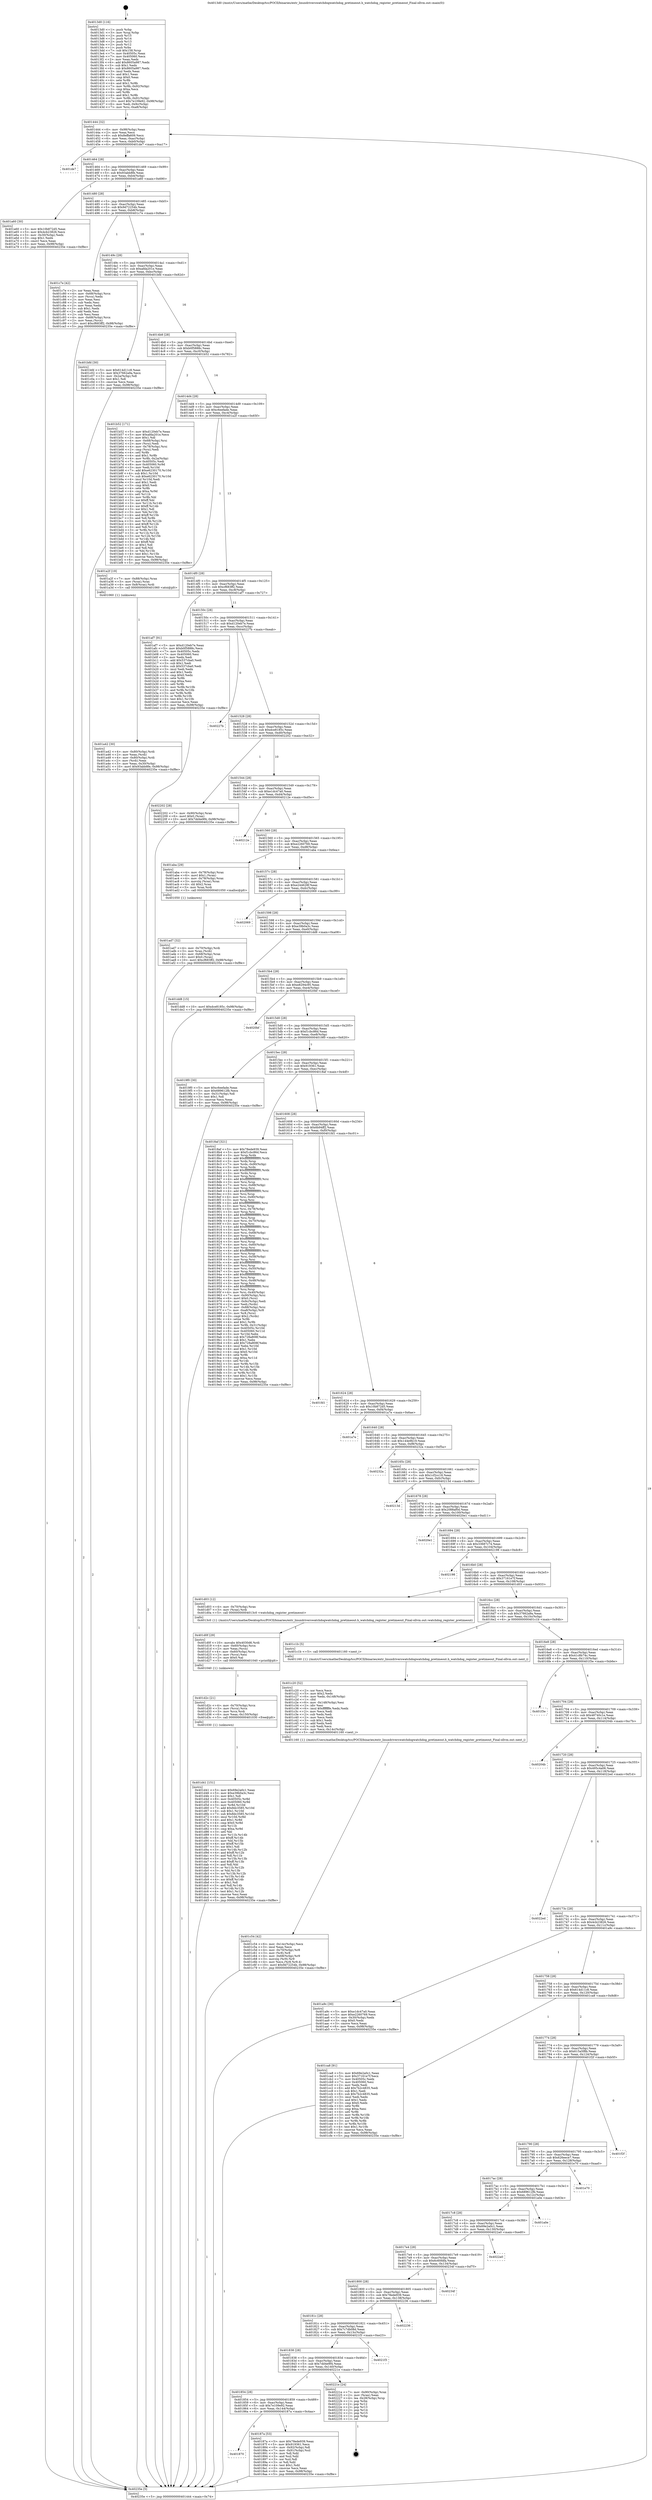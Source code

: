 digraph "0x4013d0" {
  label = "0x4013d0 (/mnt/c/Users/mathe/Desktop/tcc/POCII/binaries/extr_linuxdriverswatchdogwatchdog_pretimeout.h_watchdog_register_pretimeout_Final-ollvm.out::main(0))"
  labelloc = "t"
  node[shape=record]

  Entry [label="",width=0.3,height=0.3,shape=circle,fillcolor=black,style=filled]
  "0x401444" [label="{
     0x401444 [32]\l
     | [instrs]\l
     &nbsp;&nbsp;0x401444 \<+6\>: mov -0x98(%rbp),%eax\l
     &nbsp;&nbsp;0x40144a \<+2\>: mov %eax,%ecx\l
     &nbsp;&nbsp;0x40144c \<+6\>: sub $0x8effa609,%ecx\l
     &nbsp;&nbsp;0x401452 \<+6\>: mov %eax,-0xac(%rbp)\l
     &nbsp;&nbsp;0x401458 \<+6\>: mov %ecx,-0xb0(%rbp)\l
     &nbsp;&nbsp;0x40145e \<+6\>: je 0000000000401de7 \<main+0xa17\>\l
  }"]
  "0x401de7" [label="{
     0x401de7\l
  }", style=dashed]
  "0x401464" [label="{
     0x401464 [28]\l
     | [instrs]\l
     &nbsp;&nbsp;0x401464 \<+5\>: jmp 0000000000401469 \<main+0x99\>\l
     &nbsp;&nbsp;0x401469 \<+6\>: mov -0xac(%rbp),%eax\l
     &nbsp;&nbsp;0x40146f \<+5\>: sub $0x93abb8fe,%eax\l
     &nbsp;&nbsp;0x401474 \<+6\>: mov %eax,-0xb4(%rbp)\l
     &nbsp;&nbsp;0x40147a \<+6\>: je 0000000000401a60 \<main+0x690\>\l
  }"]
  Exit [label="",width=0.3,height=0.3,shape=circle,fillcolor=black,style=filled,peripheries=2]
  "0x401a60" [label="{
     0x401a60 [30]\l
     | [instrs]\l
     &nbsp;&nbsp;0x401a60 \<+5\>: mov $0x10b872d5,%eax\l
     &nbsp;&nbsp;0x401a65 \<+5\>: mov $0x4cb23826,%ecx\l
     &nbsp;&nbsp;0x401a6a \<+3\>: mov -0x30(%rbp),%edx\l
     &nbsp;&nbsp;0x401a6d \<+3\>: cmp $0x1,%edx\l
     &nbsp;&nbsp;0x401a70 \<+3\>: cmovl %ecx,%eax\l
     &nbsp;&nbsp;0x401a73 \<+6\>: mov %eax,-0x98(%rbp)\l
     &nbsp;&nbsp;0x401a79 \<+5\>: jmp 000000000040235e \<main+0xf8e\>\l
  }"]
  "0x401480" [label="{
     0x401480 [28]\l
     | [instrs]\l
     &nbsp;&nbsp;0x401480 \<+5\>: jmp 0000000000401485 \<main+0xb5\>\l
     &nbsp;&nbsp;0x401485 \<+6\>: mov -0xac(%rbp),%eax\l
     &nbsp;&nbsp;0x40148b \<+5\>: sub $0x9d72254b,%eax\l
     &nbsp;&nbsp;0x401490 \<+6\>: mov %eax,-0xb8(%rbp)\l
     &nbsp;&nbsp;0x401496 \<+6\>: je 0000000000401c7e \<main+0x8ae\>\l
  }"]
  "0x401d41" [label="{
     0x401d41 [151]\l
     | [instrs]\l
     &nbsp;&nbsp;0x401d41 \<+5\>: mov $0x69e2a0c1,%eax\l
     &nbsp;&nbsp;0x401d46 \<+5\>: mov $0xe39b0a3c,%esi\l
     &nbsp;&nbsp;0x401d4b \<+2\>: mov $0x1,%dl\l
     &nbsp;&nbsp;0x401d4d \<+8\>: mov 0x40505c,%r8d\l
     &nbsp;&nbsp;0x401d55 \<+8\>: mov 0x405060,%r9d\l
     &nbsp;&nbsp;0x401d5d \<+3\>: mov %r8d,%r10d\l
     &nbsp;&nbsp;0x401d60 \<+7\>: add $0x8dc3585,%r10d\l
     &nbsp;&nbsp;0x401d67 \<+4\>: sub $0x1,%r10d\l
     &nbsp;&nbsp;0x401d6b \<+7\>: sub $0x8dc3585,%r10d\l
     &nbsp;&nbsp;0x401d72 \<+4\>: imul %r10d,%r8d\l
     &nbsp;&nbsp;0x401d76 \<+4\>: and $0x1,%r8d\l
     &nbsp;&nbsp;0x401d7a \<+4\>: cmp $0x0,%r8d\l
     &nbsp;&nbsp;0x401d7e \<+4\>: sete %r11b\l
     &nbsp;&nbsp;0x401d82 \<+4\>: cmp $0xa,%r9d\l
     &nbsp;&nbsp;0x401d86 \<+3\>: setl %bl\l
     &nbsp;&nbsp;0x401d89 \<+3\>: mov %r11b,%r14b\l
     &nbsp;&nbsp;0x401d8c \<+4\>: xor $0xff,%r14b\l
     &nbsp;&nbsp;0x401d90 \<+3\>: mov %bl,%r15b\l
     &nbsp;&nbsp;0x401d93 \<+4\>: xor $0xff,%r15b\l
     &nbsp;&nbsp;0x401d97 \<+3\>: xor $0x1,%dl\l
     &nbsp;&nbsp;0x401d9a \<+3\>: mov %r14b,%r12b\l
     &nbsp;&nbsp;0x401d9d \<+4\>: and $0xff,%r12b\l
     &nbsp;&nbsp;0x401da1 \<+3\>: and %dl,%r11b\l
     &nbsp;&nbsp;0x401da4 \<+3\>: mov %r15b,%r13b\l
     &nbsp;&nbsp;0x401da7 \<+4\>: and $0xff,%r13b\l
     &nbsp;&nbsp;0x401dab \<+2\>: and %dl,%bl\l
     &nbsp;&nbsp;0x401dad \<+3\>: or %r11b,%r12b\l
     &nbsp;&nbsp;0x401db0 \<+3\>: or %bl,%r13b\l
     &nbsp;&nbsp;0x401db3 \<+3\>: xor %r13b,%r12b\l
     &nbsp;&nbsp;0x401db6 \<+3\>: or %r15b,%r14b\l
     &nbsp;&nbsp;0x401db9 \<+4\>: xor $0xff,%r14b\l
     &nbsp;&nbsp;0x401dbd \<+3\>: or $0x1,%dl\l
     &nbsp;&nbsp;0x401dc0 \<+3\>: and %dl,%r14b\l
     &nbsp;&nbsp;0x401dc3 \<+3\>: or %r14b,%r12b\l
     &nbsp;&nbsp;0x401dc6 \<+4\>: test $0x1,%r12b\l
     &nbsp;&nbsp;0x401dca \<+3\>: cmovne %esi,%eax\l
     &nbsp;&nbsp;0x401dcd \<+6\>: mov %eax,-0x98(%rbp)\l
     &nbsp;&nbsp;0x401dd3 \<+5\>: jmp 000000000040235e \<main+0xf8e\>\l
  }"]
  "0x401c7e" [label="{
     0x401c7e [42]\l
     | [instrs]\l
     &nbsp;&nbsp;0x401c7e \<+2\>: xor %eax,%eax\l
     &nbsp;&nbsp;0x401c80 \<+4\>: mov -0x68(%rbp),%rcx\l
     &nbsp;&nbsp;0x401c84 \<+2\>: mov (%rcx),%edx\l
     &nbsp;&nbsp;0x401c86 \<+2\>: mov %eax,%esi\l
     &nbsp;&nbsp;0x401c88 \<+2\>: sub %edx,%esi\l
     &nbsp;&nbsp;0x401c8a \<+2\>: mov %eax,%edx\l
     &nbsp;&nbsp;0x401c8c \<+3\>: sub $0x1,%edx\l
     &nbsp;&nbsp;0x401c8f \<+2\>: add %edx,%esi\l
     &nbsp;&nbsp;0x401c91 \<+2\>: sub %esi,%eax\l
     &nbsp;&nbsp;0x401c93 \<+4\>: mov -0x68(%rbp),%rcx\l
     &nbsp;&nbsp;0x401c97 \<+2\>: mov %eax,(%rcx)\l
     &nbsp;&nbsp;0x401c99 \<+10\>: movl $0xcf683ff2,-0x98(%rbp)\l
     &nbsp;&nbsp;0x401ca3 \<+5\>: jmp 000000000040235e \<main+0xf8e\>\l
  }"]
  "0x40149c" [label="{
     0x40149c [28]\l
     | [instrs]\l
     &nbsp;&nbsp;0x40149c \<+5\>: jmp 00000000004014a1 \<main+0xd1\>\l
     &nbsp;&nbsp;0x4014a1 \<+6\>: mov -0xac(%rbp),%eax\l
     &nbsp;&nbsp;0x4014a7 \<+5\>: sub $0xafda201e,%eax\l
     &nbsp;&nbsp;0x4014ac \<+6\>: mov %eax,-0xbc(%rbp)\l
     &nbsp;&nbsp;0x4014b2 \<+6\>: je 0000000000401bfd \<main+0x82d\>\l
  }"]
  "0x401d2c" [label="{
     0x401d2c [21]\l
     | [instrs]\l
     &nbsp;&nbsp;0x401d2c \<+4\>: mov -0x70(%rbp),%rcx\l
     &nbsp;&nbsp;0x401d30 \<+3\>: mov (%rcx),%rcx\l
     &nbsp;&nbsp;0x401d33 \<+3\>: mov %rcx,%rdi\l
     &nbsp;&nbsp;0x401d36 \<+6\>: mov %eax,-0x150(%rbp)\l
     &nbsp;&nbsp;0x401d3c \<+5\>: call 0000000000401030 \<free@plt\>\l
     | [calls]\l
     &nbsp;&nbsp;0x401030 \{1\} (unknown)\l
  }"]
  "0x401bfd" [label="{
     0x401bfd [30]\l
     | [instrs]\l
     &nbsp;&nbsp;0x401bfd \<+5\>: mov $0x614d11c8,%eax\l
     &nbsp;&nbsp;0x401c02 \<+5\>: mov $0x37662a9a,%ecx\l
     &nbsp;&nbsp;0x401c07 \<+3\>: mov -0x2a(%rbp),%dl\l
     &nbsp;&nbsp;0x401c0a \<+3\>: test $0x1,%dl\l
     &nbsp;&nbsp;0x401c0d \<+3\>: cmovne %ecx,%eax\l
     &nbsp;&nbsp;0x401c10 \<+6\>: mov %eax,-0x98(%rbp)\l
     &nbsp;&nbsp;0x401c16 \<+5\>: jmp 000000000040235e \<main+0xf8e\>\l
  }"]
  "0x4014b8" [label="{
     0x4014b8 [28]\l
     | [instrs]\l
     &nbsp;&nbsp;0x4014b8 \<+5\>: jmp 00000000004014bd \<main+0xed\>\l
     &nbsp;&nbsp;0x4014bd \<+6\>: mov -0xac(%rbp),%eax\l
     &nbsp;&nbsp;0x4014c3 \<+5\>: sub $0xb0f5888c,%eax\l
     &nbsp;&nbsp;0x4014c8 \<+6\>: mov %eax,-0xc0(%rbp)\l
     &nbsp;&nbsp;0x4014ce \<+6\>: je 0000000000401b52 \<main+0x782\>\l
  }"]
  "0x401d0f" [label="{
     0x401d0f [29]\l
     | [instrs]\l
     &nbsp;&nbsp;0x401d0f \<+10\>: movabs $0x4030d6,%rdi\l
     &nbsp;&nbsp;0x401d19 \<+4\>: mov -0x60(%rbp),%rcx\l
     &nbsp;&nbsp;0x401d1d \<+2\>: mov %eax,(%rcx)\l
     &nbsp;&nbsp;0x401d1f \<+4\>: mov -0x60(%rbp),%rcx\l
     &nbsp;&nbsp;0x401d23 \<+2\>: mov (%rcx),%esi\l
     &nbsp;&nbsp;0x401d25 \<+2\>: mov $0x0,%al\l
     &nbsp;&nbsp;0x401d27 \<+5\>: call 0000000000401040 \<printf@plt\>\l
     | [calls]\l
     &nbsp;&nbsp;0x401040 \{1\} (unknown)\l
  }"]
  "0x401b52" [label="{
     0x401b52 [171]\l
     | [instrs]\l
     &nbsp;&nbsp;0x401b52 \<+5\>: mov $0xd120eb7e,%eax\l
     &nbsp;&nbsp;0x401b57 \<+5\>: mov $0xafda201e,%ecx\l
     &nbsp;&nbsp;0x401b5c \<+2\>: mov $0x1,%dl\l
     &nbsp;&nbsp;0x401b5e \<+4\>: mov -0x68(%rbp),%rsi\l
     &nbsp;&nbsp;0x401b62 \<+2\>: mov (%rsi),%edi\l
     &nbsp;&nbsp;0x401b64 \<+4\>: mov -0x78(%rbp),%rsi\l
     &nbsp;&nbsp;0x401b68 \<+2\>: cmp (%rsi),%edi\l
     &nbsp;&nbsp;0x401b6a \<+4\>: setl %r8b\l
     &nbsp;&nbsp;0x401b6e \<+4\>: and $0x1,%r8b\l
     &nbsp;&nbsp;0x401b72 \<+4\>: mov %r8b,-0x2a(%rbp)\l
     &nbsp;&nbsp;0x401b76 \<+7\>: mov 0x40505c,%edi\l
     &nbsp;&nbsp;0x401b7d \<+8\>: mov 0x405060,%r9d\l
     &nbsp;&nbsp;0x401b85 \<+3\>: mov %edi,%r10d\l
     &nbsp;&nbsp;0x401b88 \<+7\>: add $0xe6230170,%r10d\l
     &nbsp;&nbsp;0x401b8f \<+4\>: sub $0x1,%r10d\l
     &nbsp;&nbsp;0x401b93 \<+7\>: sub $0xe6230170,%r10d\l
     &nbsp;&nbsp;0x401b9a \<+4\>: imul %r10d,%edi\l
     &nbsp;&nbsp;0x401b9e \<+3\>: and $0x1,%edi\l
     &nbsp;&nbsp;0x401ba1 \<+3\>: cmp $0x0,%edi\l
     &nbsp;&nbsp;0x401ba4 \<+4\>: sete %r8b\l
     &nbsp;&nbsp;0x401ba8 \<+4\>: cmp $0xa,%r9d\l
     &nbsp;&nbsp;0x401bac \<+4\>: setl %r11b\l
     &nbsp;&nbsp;0x401bb0 \<+3\>: mov %r8b,%bl\l
     &nbsp;&nbsp;0x401bb3 \<+3\>: xor $0xff,%bl\l
     &nbsp;&nbsp;0x401bb6 \<+3\>: mov %r11b,%r14b\l
     &nbsp;&nbsp;0x401bb9 \<+4\>: xor $0xff,%r14b\l
     &nbsp;&nbsp;0x401bbd \<+3\>: xor $0x1,%dl\l
     &nbsp;&nbsp;0x401bc0 \<+3\>: mov %bl,%r15b\l
     &nbsp;&nbsp;0x401bc3 \<+4\>: and $0xff,%r15b\l
     &nbsp;&nbsp;0x401bc7 \<+3\>: and %dl,%r8b\l
     &nbsp;&nbsp;0x401bca \<+3\>: mov %r14b,%r12b\l
     &nbsp;&nbsp;0x401bcd \<+4\>: and $0xff,%r12b\l
     &nbsp;&nbsp;0x401bd1 \<+3\>: and %dl,%r11b\l
     &nbsp;&nbsp;0x401bd4 \<+3\>: or %r8b,%r15b\l
     &nbsp;&nbsp;0x401bd7 \<+3\>: or %r11b,%r12b\l
     &nbsp;&nbsp;0x401bda \<+3\>: xor %r12b,%r15b\l
     &nbsp;&nbsp;0x401bdd \<+3\>: or %r14b,%bl\l
     &nbsp;&nbsp;0x401be0 \<+3\>: xor $0xff,%bl\l
     &nbsp;&nbsp;0x401be3 \<+3\>: or $0x1,%dl\l
     &nbsp;&nbsp;0x401be6 \<+2\>: and %dl,%bl\l
     &nbsp;&nbsp;0x401be8 \<+3\>: or %bl,%r15b\l
     &nbsp;&nbsp;0x401beb \<+4\>: test $0x1,%r15b\l
     &nbsp;&nbsp;0x401bef \<+3\>: cmovne %ecx,%eax\l
     &nbsp;&nbsp;0x401bf2 \<+6\>: mov %eax,-0x98(%rbp)\l
     &nbsp;&nbsp;0x401bf8 \<+5\>: jmp 000000000040235e \<main+0xf8e\>\l
  }"]
  "0x4014d4" [label="{
     0x4014d4 [28]\l
     | [instrs]\l
     &nbsp;&nbsp;0x4014d4 \<+5\>: jmp 00000000004014d9 \<main+0x109\>\l
     &nbsp;&nbsp;0x4014d9 \<+6\>: mov -0xac(%rbp),%eax\l
     &nbsp;&nbsp;0x4014df \<+5\>: sub $0xc6eefade,%eax\l
     &nbsp;&nbsp;0x4014e4 \<+6\>: mov %eax,-0xc4(%rbp)\l
     &nbsp;&nbsp;0x4014ea \<+6\>: je 0000000000401a2f \<main+0x65f\>\l
  }"]
  "0x401c54" [label="{
     0x401c54 [42]\l
     | [instrs]\l
     &nbsp;&nbsp;0x401c54 \<+6\>: mov -0x14c(%rbp),%ecx\l
     &nbsp;&nbsp;0x401c5a \<+3\>: imul %eax,%ecx\l
     &nbsp;&nbsp;0x401c5d \<+4\>: mov -0x70(%rbp),%r8\l
     &nbsp;&nbsp;0x401c61 \<+3\>: mov (%r8),%r8\l
     &nbsp;&nbsp;0x401c64 \<+4\>: mov -0x68(%rbp),%r9\l
     &nbsp;&nbsp;0x401c68 \<+3\>: movslq (%r9),%r9\l
     &nbsp;&nbsp;0x401c6b \<+4\>: mov %ecx,(%r8,%r9,4)\l
     &nbsp;&nbsp;0x401c6f \<+10\>: movl $0x9d72254b,-0x98(%rbp)\l
     &nbsp;&nbsp;0x401c79 \<+5\>: jmp 000000000040235e \<main+0xf8e\>\l
  }"]
  "0x401a2f" [label="{
     0x401a2f [19]\l
     | [instrs]\l
     &nbsp;&nbsp;0x401a2f \<+7\>: mov -0x88(%rbp),%rax\l
     &nbsp;&nbsp;0x401a36 \<+3\>: mov (%rax),%rax\l
     &nbsp;&nbsp;0x401a39 \<+4\>: mov 0x8(%rax),%rdi\l
     &nbsp;&nbsp;0x401a3d \<+5\>: call 0000000000401060 \<atoi@plt\>\l
     | [calls]\l
     &nbsp;&nbsp;0x401060 \{1\} (unknown)\l
  }"]
  "0x4014f0" [label="{
     0x4014f0 [28]\l
     | [instrs]\l
     &nbsp;&nbsp;0x4014f0 \<+5\>: jmp 00000000004014f5 \<main+0x125\>\l
     &nbsp;&nbsp;0x4014f5 \<+6\>: mov -0xac(%rbp),%eax\l
     &nbsp;&nbsp;0x4014fb \<+5\>: sub $0xcf683ff2,%eax\l
     &nbsp;&nbsp;0x401500 \<+6\>: mov %eax,-0xc8(%rbp)\l
     &nbsp;&nbsp;0x401506 \<+6\>: je 0000000000401af7 \<main+0x727\>\l
  }"]
  "0x401c20" [label="{
     0x401c20 [52]\l
     | [instrs]\l
     &nbsp;&nbsp;0x401c20 \<+2\>: xor %ecx,%ecx\l
     &nbsp;&nbsp;0x401c22 \<+5\>: mov $0x2,%edx\l
     &nbsp;&nbsp;0x401c27 \<+6\>: mov %edx,-0x148(%rbp)\l
     &nbsp;&nbsp;0x401c2d \<+1\>: cltd\l
     &nbsp;&nbsp;0x401c2e \<+6\>: mov -0x148(%rbp),%esi\l
     &nbsp;&nbsp;0x401c34 \<+2\>: idiv %esi\l
     &nbsp;&nbsp;0x401c36 \<+6\>: imul $0xfffffffe,%edx,%edx\l
     &nbsp;&nbsp;0x401c3c \<+2\>: mov %ecx,%edi\l
     &nbsp;&nbsp;0x401c3e \<+2\>: sub %edx,%edi\l
     &nbsp;&nbsp;0x401c40 \<+2\>: mov %ecx,%edx\l
     &nbsp;&nbsp;0x401c42 \<+3\>: sub $0x1,%edx\l
     &nbsp;&nbsp;0x401c45 \<+2\>: add %edx,%edi\l
     &nbsp;&nbsp;0x401c47 \<+2\>: sub %edi,%ecx\l
     &nbsp;&nbsp;0x401c49 \<+6\>: mov %ecx,-0x14c(%rbp)\l
     &nbsp;&nbsp;0x401c4f \<+5\>: call 0000000000401160 \<next_i\>\l
     | [calls]\l
     &nbsp;&nbsp;0x401160 \{1\} (/mnt/c/Users/mathe/Desktop/tcc/POCII/binaries/extr_linuxdriverswatchdogwatchdog_pretimeout.h_watchdog_register_pretimeout_Final-ollvm.out::next_i)\l
  }"]
  "0x401af7" [label="{
     0x401af7 [91]\l
     | [instrs]\l
     &nbsp;&nbsp;0x401af7 \<+5\>: mov $0xd120eb7e,%eax\l
     &nbsp;&nbsp;0x401afc \<+5\>: mov $0xb0f5888c,%ecx\l
     &nbsp;&nbsp;0x401b01 \<+7\>: mov 0x40505c,%edx\l
     &nbsp;&nbsp;0x401b08 \<+7\>: mov 0x405060,%esi\l
     &nbsp;&nbsp;0x401b0f \<+2\>: mov %edx,%edi\l
     &nbsp;&nbsp;0x401b11 \<+6\>: add $0x537cba0,%edi\l
     &nbsp;&nbsp;0x401b17 \<+3\>: sub $0x1,%edi\l
     &nbsp;&nbsp;0x401b1a \<+6\>: sub $0x537cba0,%edi\l
     &nbsp;&nbsp;0x401b20 \<+3\>: imul %edi,%edx\l
     &nbsp;&nbsp;0x401b23 \<+3\>: and $0x1,%edx\l
     &nbsp;&nbsp;0x401b26 \<+3\>: cmp $0x0,%edx\l
     &nbsp;&nbsp;0x401b29 \<+4\>: sete %r8b\l
     &nbsp;&nbsp;0x401b2d \<+3\>: cmp $0xa,%esi\l
     &nbsp;&nbsp;0x401b30 \<+4\>: setl %r9b\l
     &nbsp;&nbsp;0x401b34 \<+3\>: mov %r8b,%r10b\l
     &nbsp;&nbsp;0x401b37 \<+3\>: and %r9b,%r10b\l
     &nbsp;&nbsp;0x401b3a \<+3\>: xor %r9b,%r8b\l
     &nbsp;&nbsp;0x401b3d \<+3\>: or %r8b,%r10b\l
     &nbsp;&nbsp;0x401b40 \<+4\>: test $0x1,%r10b\l
     &nbsp;&nbsp;0x401b44 \<+3\>: cmovne %ecx,%eax\l
     &nbsp;&nbsp;0x401b47 \<+6\>: mov %eax,-0x98(%rbp)\l
     &nbsp;&nbsp;0x401b4d \<+5\>: jmp 000000000040235e \<main+0xf8e\>\l
  }"]
  "0x40150c" [label="{
     0x40150c [28]\l
     | [instrs]\l
     &nbsp;&nbsp;0x40150c \<+5\>: jmp 0000000000401511 \<main+0x141\>\l
     &nbsp;&nbsp;0x401511 \<+6\>: mov -0xac(%rbp),%eax\l
     &nbsp;&nbsp;0x401517 \<+5\>: sub $0xd120eb7e,%eax\l
     &nbsp;&nbsp;0x40151c \<+6\>: mov %eax,-0xcc(%rbp)\l
     &nbsp;&nbsp;0x401522 \<+6\>: je 000000000040227b \<main+0xeab\>\l
  }"]
  "0x401ad7" [label="{
     0x401ad7 [32]\l
     | [instrs]\l
     &nbsp;&nbsp;0x401ad7 \<+4\>: mov -0x70(%rbp),%rdi\l
     &nbsp;&nbsp;0x401adb \<+3\>: mov %rax,(%rdi)\l
     &nbsp;&nbsp;0x401ade \<+4\>: mov -0x68(%rbp),%rax\l
     &nbsp;&nbsp;0x401ae2 \<+6\>: movl $0x0,(%rax)\l
     &nbsp;&nbsp;0x401ae8 \<+10\>: movl $0xcf683ff2,-0x98(%rbp)\l
     &nbsp;&nbsp;0x401af2 \<+5\>: jmp 000000000040235e \<main+0xf8e\>\l
  }"]
  "0x40227b" [label="{
     0x40227b\l
  }", style=dashed]
  "0x401528" [label="{
     0x401528 [28]\l
     | [instrs]\l
     &nbsp;&nbsp;0x401528 \<+5\>: jmp 000000000040152d \<main+0x15d\>\l
     &nbsp;&nbsp;0x40152d \<+6\>: mov -0xac(%rbp),%eax\l
     &nbsp;&nbsp;0x401533 \<+5\>: sub $0xdce8185c,%eax\l
     &nbsp;&nbsp;0x401538 \<+6\>: mov %eax,-0xd0(%rbp)\l
     &nbsp;&nbsp;0x40153e \<+6\>: je 0000000000402202 \<main+0xe32\>\l
  }"]
  "0x401a42" [label="{
     0x401a42 [30]\l
     | [instrs]\l
     &nbsp;&nbsp;0x401a42 \<+4\>: mov -0x80(%rbp),%rdi\l
     &nbsp;&nbsp;0x401a46 \<+2\>: mov %eax,(%rdi)\l
     &nbsp;&nbsp;0x401a48 \<+4\>: mov -0x80(%rbp),%rdi\l
     &nbsp;&nbsp;0x401a4c \<+2\>: mov (%rdi),%eax\l
     &nbsp;&nbsp;0x401a4e \<+3\>: mov %eax,-0x30(%rbp)\l
     &nbsp;&nbsp;0x401a51 \<+10\>: movl $0x93abb8fe,-0x98(%rbp)\l
     &nbsp;&nbsp;0x401a5b \<+5\>: jmp 000000000040235e \<main+0xf8e\>\l
  }"]
  "0x402202" [label="{
     0x402202 [28]\l
     | [instrs]\l
     &nbsp;&nbsp;0x402202 \<+7\>: mov -0x90(%rbp),%rax\l
     &nbsp;&nbsp;0x402209 \<+6\>: movl $0x0,(%rax)\l
     &nbsp;&nbsp;0x40220f \<+10\>: movl $0x7dd4e9f4,-0x98(%rbp)\l
     &nbsp;&nbsp;0x402219 \<+5\>: jmp 000000000040235e \<main+0xf8e\>\l
  }"]
  "0x401544" [label="{
     0x401544 [28]\l
     | [instrs]\l
     &nbsp;&nbsp;0x401544 \<+5\>: jmp 0000000000401549 \<main+0x179\>\l
     &nbsp;&nbsp;0x401549 \<+6\>: mov -0xac(%rbp),%eax\l
     &nbsp;&nbsp;0x40154f \<+5\>: sub $0xe1dc47a0,%eax\l
     &nbsp;&nbsp;0x401554 \<+6\>: mov %eax,-0xd4(%rbp)\l
     &nbsp;&nbsp;0x40155a \<+6\>: je 000000000040212e \<main+0xd5e\>\l
  }"]
  "0x4013d0" [label="{
     0x4013d0 [116]\l
     | [instrs]\l
     &nbsp;&nbsp;0x4013d0 \<+1\>: push %rbp\l
     &nbsp;&nbsp;0x4013d1 \<+3\>: mov %rsp,%rbp\l
     &nbsp;&nbsp;0x4013d4 \<+2\>: push %r15\l
     &nbsp;&nbsp;0x4013d6 \<+2\>: push %r14\l
     &nbsp;&nbsp;0x4013d8 \<+2\>: push %r13\l
     &nbsp;&nbsp;0x4013da \<+2\>: push %r12\l
     &nbsp;&nbsp;0x4013dc \<+1\>: push %rbx\l
     &nbsp;&nbsp;0x4013dd \<+7\>: sub $0x158,%rsp\l
     &nbsp;&nbsp;0x4013e4 \<+7\>: mov 0x40505c,%eax\l
     &nbsp;&nbsp;0x4013eb \<+7\>: mov 0x405060,%ecx\l
     &nbsp;&nbsp;0x4013f2 \<+2\>: mov %eax,%edx\l
     &nbsp;&nbsp;0x4013f4 \<+6\>: add $0x8605a987,%edx\l
     &nbsp;&nbsp;0x4013fa \<+3\>: sub $0x1,%edx\l
     &nbsp;&nbsp;0x4013fd \<+6\>: sub $0x8605a987,%edx\l
     &nbsp;&nbsp;0x401403 \<+3\>: imul %edx,%eax\l
     &nbsp;&nbsp;0x401406 \<+3\>: and $0x1,%eax\l
     &nbsp;&nbsp;0x401409 \<+3\>: cmp $0x0,%eax\l
     &nbsp;&nbsp;0x40140c \<+4\>: sete %r8b\l
     &nbsp;&nbsp;0x401410 \<+4\>: and $0x1,%r8b\l
     &nbsp;&nbsp;0x401414 \<+7\>: mov %r8b,-0x92(%rbp)\l
     &nbsp;&nbsp;0x40141b \<+3\>: cmp $0xa,%ecx\l
     &nbsp;&nbsp;0x40141e \<+4\>: setl %r8b\l
     &nbsp;&nbsp;0x401422 \<+4\>: and $0x1,%r8b\l
     &nbsp;&nbsp;0x401426 \<+7\>: mov %r8b,-0x91(%rbp)\l
     &nbsp;&nbsp;0x40142d \<+10\>: movl $0x7e109e92,-0x98(%rbp)\l
     &nbsp;&nbsp;0x401437 \<+6\>: mov %edi,-0x9c(%rbp)\l
     &nbsp;&nbsp;0x40143d \<+7\>: mov %rsi,-0xa8(%rbp)\l
  }"]
  "0x40212e" [label="{
     0x40212e\l
  }", style=dashed]
  "0x401560" [label="{
     0x401560 [28]\l
     | [instrs]\l
     &nbsp;&nbsp;0x401560 \<+5\>: jmp 0000000000401565 \<main+0x195\>\l
     &nbsp;&nbsp;0x401565 \<+6\>: mov -0xac(%rbp),%eax\l
     &nbsp;&nbsp;0x40156b \<+5\>: sub $0xe2260769,%eax\l
     &nbsp;&nbsp;0x401570 \<+6\>: mov %eax,-0xd8(%rbp)\l
     &nbsp;&nbsp;0x401576 \<+6\>: je 0000000000401aba \<main+0x6ea\>\l
  }"]
  "0x40235e" [label="{
     0x40235e [5]\l
     | [instrs]\l
     &nbsp;&nbsp;0x40235e \<+5\>: jmp 0000000000401444 \<main+0x74\>\l
  }"]
  "0x401aba" [label="{
     0x401aba [29]\l
     | [instrs]\l
     &nbsp;&nbsp;0x401aba \<+4\>: mov -0x78(%rbp),%rax\l
     &nbsp;&nbsp;0x401abe \<+6\>: movl $0x1,(%rax)\l
     &nbsp;&nbsp;0x401ac4 \<+4\>: mov -0x78(%rbp),%rax\l
     &nbsp;&nbsp;0x401ac8 \<+3\>: movslq (%rax),%rax\l
     &nbsp;&nbsp;0x401acb \<+4\>: shl $0x2,%rax\l
     &nbsp;&nbsp;0x401acf \<+3\>: mov %rax,%rdi\l
     &nbsp;&nbsp;0x401ad2 \<+5\>: call 0000000000401050 \<malloc@plt\>\l
     | [calls]\l
     &nbsp;&nbsp;0x401050 \{1\} (unknown)\l
  }"]
  "0x40157c" [label="{
     0x40157c [28]\l
     | [instrs]\l
     &nbsp;&nbsp;0x40157c \<+5\>: jmp 0000000000401581 \<main+0x1b1\>\l
     &nbsp;&nbsp;0x401581 \<+6\>: mov -0xac(%rbp),%eax\l
     &nbsp;&nbsp;0x401587 \<+5\>: sub $0xe244628f,%eax\l
     &nbsp;&nbsp;0x40158c \<+6\>: mov %eax,-0xdc(%rbp)\l
     &nbsp;&nbsp;0x401592 \<+6\>: je 0000000000402069 \<main+0xc99\>\l
  }"]
  "0x401870" [label="{
     0x401870\l
  }", style=dashed]
  "0x402069" [label="{
     0x402069\l
  }", style=dashed]
  "0x401598" [label="{
     0x401598 [28]\l
     | [instrs]\l
     &nbsp;&nbsp;0x401598 \<+5\>: jmp 000000000040159d \<main+0x1cd\>\l
     &nbsp;&nbsp;0x40159d \<+6\>: mov -0xac(%rbp),%eax\l
     &nbsp;&nbsp;0x4015a3 \<+5\>: sub $0xe39b0a3c,%eax\l
     &nbsp;&nbsp;0x4015a8 \<+6\>: mov %eax,-0xe0(%rbp)\l
     &nbsp;&nbsp;0x4015ae \<+6\>: je 0000000000401dd8 \<main+0xa08\>\l
  }"]
  "0x40187a" [label="{
     0x40187a [53]\l
     | [instrs]\l
     &nbsp;&nbsp;0x40187a \<+5\>: mov $0x78ede939,%eax\l
     &nbsp;&nbsp;0x40187f \<+5\>: mov $0x919361,%ecx\l
     &nbsp;&nbsp;0x401884 \<+6\>: mov -0x92(%rbp),%dl\l
     &nbsp;&nbsp;0x40188a \<+7\>: mov -0x91(%rbp),%sil\l
     &nbsp;&nbsp;0x401891 \<+3\>: mov %dl,%dil\l
     &nbsp;&nbsp;0x401894 \<+3\>: and %sil,%dil\l
     &nbsp;&nbsp;0x401897 \<+3\>: xor %sil,%dl\l
     &nbsp;&nbsp;0x40189a \<+3\>: or %dl,%dil\l
     &nbsp;&nbsp;0x40189d \<+4\>: test $0x1,%dil\l
     &nbsp;&nbsp;0x4018a1 \<+3\>: cmovne %ecx,%eax\l
     &nbsp;&nbsp;0x4018a4 \<+6\>: mov %eax,-0x98(%rbp)\l
     &nbsp;&nbsp;0x4018aa \<+5\>: jmp 000000000040235e \<main+0xf8e\>\l
  }"]
  "0x401dd8" [label="{
     0x401dd8 [15]\l
     | [instrs]\l
     &nbsp;&nbsp;0x401dd8 \<+10\>: movl $0xdce8185c,-0x98(%rbp)\l
     &nbsp;&nbsp;0x401de2 \<+5\>: jmp 000000000040235e \<main+0xf8e\>\l
  }"]
  "0x4015b4" [label="{
     0x4015b4 [28]\l
     | [instrs]\l
     &nbsp;&nbsp;0x4015b4 \<+5\>: jmp 00000000004015b9 \<main+0x1e9\>\l
     &nbsp;&nbsp;0x4015b9 \<+6\>: mov -0xac(%rbp),%eax\l
     &nbsp;&nbsp;0x4015bf \<+5\>: sub $0xe8294c95,%eax\l
     &nbsp;&nbsp;0x4015c4 \<+6\>: mov %eax,-0xe4(%rbp)\l
     &nbsp;&nbsp;0x4015ca \<+6\>: je 00000000004020bf \<main+0xcef\>\l
  }"]
  "0x401854" [label="{
     0x401854 [28]\l
     | [instrs]\l
     &nbsp;&nbsp;0x401854 \<+5\>: jmp 0000000000401859 \<main+0x489\>\l
     &nbsp;&nbsp;0x401859 \<+6\>: mov -0xac(%rbp),%eax\l
     &nbsp;&nbsp;0x40185f \<+5\>: sub $0x7e109e92,%eax\l
     &nbsp;&nbsp;0x401864 \<+6\>: mov %eax,-0x144(%rbp)\l
     &nbsp;&nbsp;0x40186a \<+6\>: je 000000000040187a \<main+0x4aa\>\l
  }"]
  "0x4020bf" [label="{
     0x4020bf\l
  }", style=dashed]
  "0x4015d0" [label="{
     0x4015d0 [28]\l
     | [instrs]\l
     &nbsp;&nbsp;0x4015d0 \<+5\>: jmp 00000000004015d5 \<main+0x205\>\l
     &nbsp;&nbsp;0x4015d5 \<+6\>: mov -0xac(%rbp),%eax\l
     &nbsp;&nbsp;0x4015db \<+5\>: sub $0xf1cbc86d,%eax\l
     &nbsp;&nbsp;0x4015e0 \<+6\>: mov %eax,-0xe8(%rbp)\l
     &nbsp;&nbsp;0x4015e6 \<+6\>: je 00000000004019f0 \<main+0x620\>\l
  }"]
  "0x40221e" [label="{
     0x40221e [24]\l
     | [instrs]\l
     &nbsp;&nbsp;0x40221e \<+7\>: mov -0x90(%rbp),%rax\l
     &nbsp;&nbsp;0x402225 \<+2\>: mov (%rax),%eax\l
     &nbsp;&nbsp;0x402227 \<+4\>: lea -0x28(%rbp),%rsp\l
     &nbsp;&nbsp;0x40222b \<+1\>: pop %rbx\l
     &nbsp;&nbsp;0x40222c \<+2\>: pop %r12\l
     &nbsp;&nbsp;0x40222e \<+2\>: pop %r13\l
     &nbsp;&nbsp;0x402230 \<+2\>: pop %r14\l
     &nbsp;&nbsp;0x402232 \<+2\>: pop %r15\l
     &nbsp;&nbsp;0x402234 \<+1\>: pop %rbp\l
     &nbsp;&nbsp;0x402235 \<+1\>: ret\l
  }"]
  "0x4019f0" [label="{
     0x4019f0 [30]\l
     | [instrs]\l
     &nbsp;&nbsp;0x4019f0 \<+5\>: mov $0xc6eefade,%eax\l
     &nbsp;&nbsp;0x4019f5 \<+5\>: mov $0x689612fb,%ecx\l
     &nbsp;&nbsp;0x4019fa \<+3\>: mov -0x31(%rbp),%dl\l
     &nbsp;&nbsp;0x4019fd \<+3\>: test $0x1,%dl\l
     &nbsp;&nbsp;0x401a00 \<+3\>: cmovne %ecx,%eax\l
     &nbsp;&nbsp;0x401a03 \<+6\>: mov %eax,-0x98(%rbp)\l
     &nbsp;&nbsp;0x401a09 \<+5\>: jmp 000000000040235e \<main+0xf8e\>\l
  }"]
  "0x4015ec" [label="{
     0x4015ec [28]\l
     | [instrs]\l
     &nbsp;&nbsp;0x4015ec \<+5\>: jmp 00000000004015f1 \<main+0x221\>\l
     &nbsp;&nbsp;0x4015f1 \<+6\>: mov -0xac(%rbp),%eax\l
     &nbsp;&nbsp;0x4015f7 \<+5\>: sub $0x919361,%eax\l
     &nbsp;&nbsp;0x4015fc \<+6\>: mov %eax,-0xec(%rbp)\l
     &nbsp;&nbsp;0x401602 \<+6\>: je 00000000004018af \<main+0x4df\>\l
  }"]
  "0x401838" [label="{
     0x401838 [28]\l
     | [instrs]\l
     &nbsp;&nbsp;0x401838 \<+5\>: jmp 000000000040183d \<main+0x46d\>\l
     &nbsp;&nbsp;0x40183d \<+6\>: mov -0xac(%rbp),%eax\l
     &nbsp;&nbsp;0x401843 \<+5\>: sub $0x7dd4e9f4,%eax\l
     &nbsp;&nbsp;0x401848 \<+6\>: mov %eax,-0x140(%rbp)\l
     &nbsp;&nbsp;0x40184e \<+6\>: je 000000000040221e \<main+0xe4e\>\l
  }"]
  "0x4018af" [label="{
     0x4018af [321]\l
     | [instrs]\l
     &nbsp;&nbsp;0x4018af \<+5\>: mov $0x78ede939,%eax\l
     &nbsp;&nbsp;0x4018b4 \<+5\>: mov $0xf1cbc86d,%ecx\l
     &nbsp;&nbsp;0x4018b9 \<+3\>: mov %rsp,%rdx\l
     &nbsp;&nbsp;0x4018bc \<+4\>: add $0xfffffffffffffff0,%rdx\l
     &nbsp;&nbsp;0x4018c0 \<+3\>: mov %rdx,%rsp\l
     &nbsp;&nbsp;0x4018c3 \<+7\>: mov %rdx,-0x90(%rbp)\l
     &nbsp;&nbsp;0x4018ca \<+3\>: mov %rsp,%rdx\l
     &nbsp;&nbsp;0x4018cd \<+4\>: add $0xfffffffffffffff0,%rdx\l
     &nbsp;&nbsp;0x4018d1 \<+3\>: mov %rdx,%rsp\l
     &nbsp;&nbsp;0x4018d4 \<+3\>: mov %rsp,%rsi\l
     &nbsp;&nbsp;0x4018d7 \<+4\>: add $0xfffffffffffffff0,%rsi\l
     &nbsp;&nbsp;0x4018db \<+3\>: mov %rsi,%rsp\l
     &nbsp;&nbsp;0x4018de \<+7\>: mov %rsi,-0x88(%rbp)\l
     &nbsp;&nbsp;0x4018e5 \<+3\>: mov %rsp,%rsi\l
     &nbsp;&nbsp;0x4018e8 \<+4\>: add $0xfffffffffffffff0,%rsi\l
     &nbsp;&nbsp;0x4018ec \<+3\>: mov %rsi,%rsp\l
     &nbsp;&nbsp;0x4018ef \<+4\>: mov %rsi,-0x80(%rbp)\l
     &nbsp;&nbsp;0x4018f3 \<+3\>: mov %rsp,%rsi\l
     &nbsp;&nbsp;0x4018f6 \<+4\>: add $0xfffffffffffffff0,%rsi\l
     &nbsp;&nbsp;0x4018fa \<+3\>: mov %rsi,%rsp\l
     &nbsp;&nbsp;0x4018fd \<+4\>: mov %rsi,-0x78(%rbp)\l
     &nbsp;&nbsp;0x401901 \<+3\>: mov %rsp,%rsi\l
     &nbsp;&nbsp;0x401904 \<+4\>: add $0xfffffffffffffff0,%rsi\l
     &nbsp;&nbsp;0x401908 \<+3\>: mov %rsi,%rsp\l
     &nbsp;&nbsp;0x40190b \<+4\>: mov %rsi,-0x70(%rbp)\l
     &nbsp;&nbsp;0x40190f \<+3\>: mov %rsp,%rsi\l
     &nbsp;&nbsp;0x401912 \<+4\>: add $0xfffffffffffffff0,%rsi\l
     &nbsp;&nbsp;0x401916 \<+3\>: mov %rsi,%rsp\l
     &nbsp;&nbsp;0x401919 \<+4\>: mov %rsi,-0x68(%rbp)\l
     &nbsp;&nbsp;0x40191d \<+3\>: mov %rsp,%rsi\l
     &nbsp;&nbsp;0x401920 \<+4\>: add $0xfffffffffffffff0,%rsi\l
     &nbsp;&nbsp;0x401924 \<+3\>: mov %rsi,%rsp\l
     &nbsp;&nbsp;0x401927 \<+4\>: mov %rsi,-0x60(%rbp)\l
     &nbsp;&nbsp;0x40192b \<+3\>: mov %rsp,%rsi\l
     &nbsp;&nbsp;0x40192e \<+4\>: add $0xfffffffffffffff0,%rsi\l
     &nbsp;&nbsp;0x401932 \<+3\>: mov %rsi,%rsp\l
     &nbsp;&nbsp;0x401935 \<+4\>: mov %rsi,-0x58(%rbp)\l
     &nbsp;&nbsp;0x401939 \<+3\>: mov %rsp,%rsi\l
     &nbsp;&nbsp;0x40193c \<+4\>: add $0xfffffffffffffff0,%rsi\l
     &nbsp;&nbsp;0x401940 \<+3\>: mov %rsi,%rsp\l
     &nbsp;&nbsp;0x401943 \<+4\>: mov %rsi,-0x50(%rbp)\l
     &nbsp;&nbsp;0x401947 \<+3\>: mov %rsp,%rsi\l
     &nbsp;&nbsp;0x40194a \<+4\>: add $0xfffffffffffffff0,%rsi\l
     &nbsp;&nbsp;0x40194e \<+3\>: mov %rsi,%rsp\l
     &nbsp;&nbsp;0x401951 \<+4\>: mov %rsi,-0x48(%rbp)\l
     &nbsp;&nbsp;0x401955 \<+3\>: mov %rsp,%rsi\l
     &nbsp;&nbsp;0x401958 \<+4\>: add $0xfffffffffffffff0,%rsi\l
     &nbsp;&nbsp;0x40195c \<+3\>: mov %rsi,%rsp\l
     &nbsp;&nbsp;0x40195f \<+4\>: mov %rsi,-0x40(%rbp)\l
     &nbsp;&nbsp;0x401963 \<+7\>: mov -0x90(%rbp),%rsi\l
     &nbsp;&nbsp;0x40196a \<+6\>: movl $0x0,(%rsi)\l
     &nbsp;&nbsp;0x401970 \<+6\>: mov -0x9c(%rbp),%edi\l
     &nbsp;&nbsp;0x401976 \<+2\>: mov %edi,(%rdx)\l
     &nbsp;&nbsp;0x401978 \<+7\>: mov -0x88(%rbp),%rsi\l
     &nbsp;&nbsp;0x40197f \<+7\>: mov -0xa8(%rbp),%r8\l
     &nbsp;&nbsp;0x401986 \<+3\>: mov %r8,(%rsi)\l
     &nbsp;&nbsp;0x401989 \<+3\>: cmpl $0x2,(%rdx)\l
     &nbsp;&nbsp;0x40198c \<+4\>: setne %r9b\l
     &nbsp;&nbsp;0x401990 \<+4\>: and $0x1,%r9b\l
     &nbsp;&nbsp;0x401994 \<+4\>: mov %r9b,-0x31(%rbp)\l
     &nbsp;&nbsp;0x401998 \<+8\>: mov 0x40505c,%r10d\l
     &nbsp;&nbsp;0x4019a0 \<+8\>: mov 0x405060,%r11d\l
     &nbsp;&nbsp;0x4019a8 \<+3\>: mov %r10d,%ebx\l
     &nbsp;&nbsp;0x4019ab \<+6\>: sub $0x728a808f,%ebx\l
     &nbsp;&nbsp;0x4019b1 \<+3\>: sub $0x1,%ebx\l
     &nbsp;&nbsp;0x4019b4 \<+6\>: add $0x728a808f,%ebx\l
     &nbsp;&nbsp;0x4019ba \<+4\>: imul %ebx,%r10d\l
     &nbsp;&nbsp;0x4019be \<+4\>: and $0x1,%r10d\l
     &nbsp;&nbsp;0x4019c2 \<+4\>: cmp $0x0,%r10d\l
     &nbsp;&nbsp;0x4019c6 \<+4\>: sete %r9b\l
     &nbsp;&nbsp;0x4019ca \<+4\>: cmp $0xa,%r11d\l
     &nbsp;&nbsp;0x4019ce \<+4\>: setl %r14b\l
     &nbsp;&nbsp;0x4019d2 \<+3\>: mov %r9b,%r15b\l
     &nbsp;&nbsp;0x4019d5 \<+3\>: and %r14b,%r15b\l
     &nbsp;&nbsp;0x4019d8 \<+3\>: xor %r14b,%r9b\l
     &nbsp;&nbsp;0x4019db \<+3\>: or %r9b,%r15b\l
     &nbsp;&nbsp;0x4019de \<+4\>: test $0x1,%r15b\l
     &nbsp;&nbsp;0x4019e2 \<+3\>: cmovne %ecx,%eax\l
     &nbsp;&nbsp;0x4019e5 \<+6\>: mov %eax,-0x98(%rbp)\l
     &nbsp;&nbsp;0x4019eb \<+5\>: jmp 000000000040235e \<main+0xf8e\>\l
  }"]
  "0x401608" [label="{
     0x401608 [28]\l
     | [instrs]\l
     &nbsp;&nbsp;0x401608 \<+5\>: jmp 000000000040160d \<main+0x23d\>\l
     &nbsp;&nbsp;0x40160d \<+6\>: mov -0xac(%rbp),%eax\l
     &nbsp;&nbsp;0x401613 \<+5\>: sub $0x6b94ff2,%eax\l
     &nbsp;&nbsp;0x401618 \<+6\>: mov %eax,-0xf0(%rbp)\l
     &nbsp;&nbsp;0x40161e \<+6\>: je 0000000000401fd1 \<main+0xc01\>\l
  }"]
  "0x4021f3" [label="{
     0x4021f3\l
  }", style=dashed]
  "0x401fd1" [label="{
     0x401fd1\l
  }", style=dashed]
  "0x401624" [label="{
     0x401624 [28]\l
     | [instrs]\l
     &nbsp;&nbsp;0x401624 \<+5\>: jmp 0000000000401629 \<main+0x259\>\l
     &nbsp;&nbsp;0x401629 \<+6\>: mov -0xac(%rbp),%eax\l
     &nbsp;&nbsp;0x40162f \<+5\>: sub $0x10b872d5,%eax\l
     &nbsp;&nbsp;0x401634 \<+6\>: mov %eax,-0xf4(%rbp)\l
     &nbsp;&nbsp;0x40163a \<+6\>: je 0000000000401a7e \<main+0x6ae\>\l
  }"]
  "0x40181c" [label="{
     0x40181c [28]\l
     | [instrs]\l
     &nbsp;&nbsp;0x40181c \<+5\>: jmp 0000000000401821 \<main+0x451\>\l
     &nbsp;&nbsp;0x401821 \<+6\>: mov -0xac(%rbp),%eax\l
     &nbsp;&nbsp;0x401827 \<+5\>: sub $0x7c7db08d,%eax\l
     &nbsp;&nbsp;0x40182c \<+6\>: mov %eax,-0x13c(%rbp)\l
     &nbsp;&nbsp;0x401832 \<+6\>: je 00000000004021f3 \<main+0xe23\>\l
  }"]
  "0x401a7e" [label="{
     0x401a7e\l
  }", style=dashed]
  "0x401640" [label="{
     0x401640 [28]\l
     | [instrs]\l
     &nbsp;&nbsp;0x401640 \<+5\>: jmp 0000000000401645 \<main+0x275\>\l
     &nbsp;&nbsp;0x401645 \<+6\>: mov -0xac(%rbp),%eax\l
     &nbsp;&nbsp;0x40164b \<+5\>: sub $0x144e9b19,%eax\l
     &nbsp;&nbsp;0x401650 \<+6\>: mov %eax,-0xf8(%rbp)\l
     &nbsp;&nbsp;0x401656 \<+6\>: je 000000000040232a \<main+0xf5a\>\l
  }"]
  "0x402236" [label="{
     0x402236\l
  }", style=dashed]
  "0x40232a" [label="{
     0x40232a\l
  }", style=dashed]
  "0x40165c" [label="{
     0x40165c [28]\l
     | [instrs]\l
     &nbsp;&nbsp;0x40165c \<+5\>: jmp 0000000000401661 \<main+0x291\>\l
     &nbsp;&nbsp;0x401661 \<+6\>: mov -0xac(%rbp),%eax\l
     &nbsp;&nbsp;0x401667 \<+5\>: sub $0x1cf2cc18,%eax\l
     &nbsp;&nbsp;0x40166c \<+6\>: mov %eax,-0xfc(%rbp)\l
     &nbsp;&nbsp;0x401672 \<+6\>: je 000000000040213d \<main+0xd6d\>\l
  }"]
  "0x401800" [label="{
     0x401800 [28]\l
     | [instrs]\l
     &nbsp;&nbsp;0x401800 \<+5\>: jmp 0000000000401805 \<main+0x435\>\l
     &nbsp;&nbsp;0x401805 \<+6\>: mov -0xac(%rbp),%eax\l
     &nbsp;&nbsp;0x40180b \<+5\>: sub $0x78ede939,%eax\l
     &nbsp;&nbsp;0x401810 \<+6\>: mov %eax,-0x138(%rbp)\l
     &nbsp;&nbsp;0x401816 \<+6\>: je 0000000000402236 \<main+0xe66\>\l
  }"]
  "0x40213d" [label="{
     0x40213d\l
  }", style=dashed]
  "0x401678" [label="{
     0x401678 [28]\l
     | [instrs]\l
     &nbsp;&nbsp;0x401678 \<+5\>: jmp 000000000040167d \<main+0x2ad\>\l
     &nbsp;&nbsp;0x40167d \<+6\>: mov -0xac(%rbp),%eax\l
     &nbsp;&nbsp;0x401683 \<+5\>: sub $0x2088af0d,%eax\l
     &nbsp;&nbsp;0x401688 \<+6\>: mov %eax,-0x100(%rbp)\l
     &nbsp;&nbsp;0x40168e \<+6\>: je 00000000004020e1 \<main+0xd11\>\l
  }"]
  "0x40234f" [label="{
     0x40234f\l
  }", style=dashed]
  "0x4020e1" [label="{
     0x4020e1\l
  }", style=dashed]
  "0x401694" [label="{
     0x401694 [28]\l
     | [instrs]\l
     &nbsp;&nbsp;0x401694 \<+5\>: jmp 0000000000401699 \<main+0x2c9\>\l
     &nbsp;&nbsp;0x401699 \<+6\>: mov -0xac(%rbp),%eax\l
     &nbsp;&nbsp;0x40169f \<+5\>: sub $0x33687c74,%eax\l
     &nbsp;&nbsp;0x4016a4 \<+6\>: mov %eax,-0x104(%rbp)\l
     &nbsp;&nbsp;0x4016aa \<+6\>: je 0000000000402198 \<main+0xdc8\>\l
  }"]
  "0x4017e4" [label="{
     0x4017e4 [28]\l
     | [instrs]\l
     &nbsp;&nbsp;0x4017e4 \<+5\>: jmp 00000000004017e9 \<main+0x419\>\l
     &nbsp;&nbsp;0x4017e9 \<+6\>: mov -0xac(%rbp),%eax\l
     &nbsp;&nbsp;0x4017ef \<+5\>: sub $0x6c60fdfa,%eax\l
     &nbsp;&nbsp;0x4017f4 \<+6\>: mov %eax,-0x134(%rbp)\l
     &nbsp;&nbsp;0x4017fa \<+6\>: je 000000000040234f \<main+0xf7f\>\l
  }"]
  "0x402198" [label="{
     0x402198\l
  }", style=dashed]
  "0x4016b0" [label="{
     0x4016b0 [28]\l
     | [instrs]\l
     &nbsp;&nbsp;0x4016b0 \<+5\>: jmp 00000000004016b5 \<main+0x2e5\>\l
     &nbsp;&nbsp;0x4016b5 \<+6\>: mov -0xac(%rbp),%eax\l
     &nbsp;&nbsp;0x4016bb \<+5\>: sub $0x37161e7f,%eax\l
     &nbsp;&nbsp;0x4016c0 \<+6\>: mov %eax,-0x108(%rbp)\l
     &nbsp;&nbsp;0x4016c6 \<+6\>: je 0000000000401d03 \<main+0x933\>\l
  }"]
  "0x4022a0" [label="{
     0x4022a0\l
  }", style=dashed]
  "0x401d03" [label="{
     0x401d03 [12]\l
     | [instrs]\l
     &nbsp;&nbsp;0x401d03 \<+4\>: mov -0x70(%rbp),%rax\l
     &nbsp;&nbsp;0x401d07 \<+3\>: mov (%rax),%rdi\l
     &nbsp;&nbsp;0x401d0a \<+5\>: call 00000000004013c0 \<watchdog_register_pretimeout\>\l
     | [calls]\l
     &nbsp;&nbsp;0x4013c0 \{1\} (/mnt/c/Users/mathe/Desktop/tcc/POCII/binaries/extr_linuxdriverswatchdogwatchdog_pretimeout.h_watchdog_register_pretimeout_Final-ollvm.out::watchdog_register_pretimeout)\l
  }"]
  "0x4016cc" [label="{
     0x4016cc [28]\l
     | [instrs]\l
     &nbsp;&nbsp;0x4016cc \<+5\>: jmp 00000000004016d1 \<main+0x301\>\l
     &nbsp;&nbsp;0x4016d1 \<+6\>: mov -0xac(%rbp),%eax\l
     &nbsp;&nbsp;0x4016d7 \<+5\>: sub $0x37662a9a,%eax\l
     &nbsp;&nbsp;0x4016dc \<+6\>: mov %eax,-0x10c(%rbp)\l
     &nbsp;&nbsp;0x4016e2 \<+6\>: je 0000000000401c1b \<main+0x84b\>\l
  }"]
  "0x4017c8" [label="{
     0x4017c8 [28]\l
     | [instrs]\l
     &nbsp;&nbsp;0x4017c8 \<+5\>: jmp 00000000004017cd \<main+0x3fd\>\l
     &nbsp;&nbsp;0x4017cd \<+6\>: mov -0xac(%rbp),%eax\l
     &nbsp;&nbsp;0x4017d3 \<+5\>: sub $0x69e2a0c1,%eax\l
     &nbsp;&nbsp;0x4017d8 \<+6\>: mov %eax,-0x130(%rbp)\l
     &nbsp;&nbsp;0x4017de \<+6\>: je 00000000004022a0 \<main+0xed0\>\l
  }"]
  "0x401c1b" [label="{
     0x401c1b [5]\l
     | [instrs]\l
     &nbsp;&nbsp;0x401c1b \<+5\>: call 0000000000401160 \<next_i\>\l
     | [calls]\l
     &nbsp;&nbsp;0x401160 \{1\} (/mnt/c/Users/mathe/Desktop/tcc/POCII/binaries/extr_linuxdriverswatchdogwatchdog_pretimeout.h_watchdog_register_pretimeout_Final-ollvm.out::next_i)\l
  }"]
  "0x4016e8" [label="{
     0x4016e8 [28]\l
     | [instrs]\l
     &nbsp;&nbsp;0x4016e8 \<+5\>: jmp 00000000004016ed \<main+0x31d\>\l
     &nbsp;&nbsp;0x4016ed \<+6\>: mov -0xac(%rbp),%eax\l
     &nbsp;&nbsp;0x4016f3 \<+5\>: sub $0x41c8b74c,%eax\l
     &nbsp;&nbsp;0x4016f8 \<+6\>: mov %eax,-0x110(%rbp)\l
     &nbsp;&nbsp;0x4016fe \<+6\>: je 0000000000401f3e \<main+0xb6e\>\l
  }"]
  "0x401a0e" [label="{
     0x401a0e\l
  }", style=dashed]
  "0x401f3e" [label="{
     0x401f3e\l
  }", style=dashed]
  "0x401704" [label="{
     0x401704 [28]\l
     | [instrs]\l
     &nbsp;&nbsp;0x401704 \<+5\>: jmp 0000000000401709 \<main+0x339\>\l
     &nbsp;&nbsp;0x401709 \<+6\>: mov -0xac(%rbp),%eax\l
     &nbsp;&nbsp;0x40170f \<+5\>: sub $0x48740c1e,%eax\l
     &nbsp;&nbsp;0x401714 \<+6\>: mov %eax,-0x114(%rbp)\l
     &nbsp;&nbsp;0x40171a \<+6\>: je 000000000040204b \<main+0xc7b\>\l
  }"]
  "0x4017ac" [label="{
     0x4017ac [28]\l
     | [instrs]\l
     &nbsp;&nbsp;0x4017ac \<+5\>: jmp 00000000004017b1 \<main+0x3e1\>\l
     &nbsp;&nbsp;0x4017b1 \<+6\>: mov -0xac(%rbp),%eax\l
     &nbsp;&nbsp;0x4017b7 \<+5\>: sub $0x689612fb,%eax\l
     &nbsp;&nbsp;0x4017bc \<+6\>: mov %eax,-0x12c(%rbp)\l
     &nbsp;&nbsp;0x4017c2 \<+6\>: je 0000000000401a0e \<main+0x63e\>\l
  }"]
  "0x40204b" [label="{
     0x40204b\l
  }", style=dashed]
  "0x401720" [label="{
     0x401720 [28]\l
     | [instrs]\l
     &nbsp;&nbsp;0x401720 \<+5\>: jmp 0000000000401725 \<main+0x355\>\l
     &nbsp;&nbsp;0x401725 \<+6\>: mov -0xac(%rbp),%eax\l
     &nbsp;&nbsp;0x40172b \<+5\>: sub $0x495c4a06,%eax\l
     &nbsp;&nbsp;0x401730 \<+6\>: mov %eax,-0x118(%rbp)\l
     &nbsp;&nbsp;0x401736 \<+6\>: je 00000000004022ed \<main+0xf1d\>\l
  }"]
  "0x401e70" [label="{
     0x401e70\l
  }", style=dashed]
  "0x4022ed" [label="{
     0x4022ed\l
  }", style=dashed]
  "0x40173c" [label="{
     0x40173c [28]\l
     | [instrs]\l
     &nbsp;&nbsp;0x40173c \<+5\>: jmp 0000000000401741 \<main+0x371\>\l
     &nbsp;&nbsp;0x401741 \<+6\>: mov -0xac(%rbp),%eax\l
     &nbsp;&nbsp;0x401747 \<+5\>: sub $0x4cb23826,%eax\l
     &nbsp;&nbsp;0x40174c \<+6\>: mov %eax,-0x11c(%rbp)\l
     &nbsp;&nbsp;0x401752 \<+6\>: je 0000000000401a9c \<main+0x6cc\>\l
  }"]
  "0x401790" [label="{
     0x401790 [28]\l
     | [instrs]\l
     &nbsp;&nbsp;0x401790 \<+5\>: jmp 0000000000401795 \<main+0x3c5\>\l
     &nbsp;&nbsp;0x401795 \<+6\>: mov -0xac(%rbp),%eax\l
     &nbsp;&nbsp;0x40179b \<+5\>: sub $0x626eece7,%eax\l
     &nbsp;&nbsp;0x4017a0 \<+6\>: mov %eax,-0x128(%rbp)\l
     &nbsp;&nbsp;0x4017a6 \<+6\>: je 0000000000401e70 \<main+0xaa0\>\l
  }"]
  "0x401a9c" [label="{
     0x401a9c [30]\l
     | [instrs]\l
     &nbsp;&nbsp;0x401a9c \<+5\>: mov $0xe1dc47a0,%eax\l
     &nbsp;&nbsp;0x401aa1 \<+5\>: mov $0xe2260769,%ecx\l
     &nbsp;&nbsp;0x401aa6 \<+3\>: mov -0x30(%rbp),%edx\l
     &nbsp;&nbsp;0x401aa9 \<+3\>: cmp $0x0,%edx\l
     &nbsp;&nbsp;0x401aac \<+3\>: cmove %ecx,%eax\l
     &nbsp;&nbsp;0x401aaf \<+6\>: mov %eax,-0x98(%rbp)\l
     &nbsp;&nbsp;0x401ab5 \<+5\>: jmp 000000000040235e \<main+0xf8e\>\l
  }"]
  "0x401758" [label="{
     0x401758 [28]\l
     | [instrs]\l
     &nbsp;&nbsp;0x401758 \<+5\>: jmp 000000000040175d \<main+0x38d\>\l
     &nbsp;&nbsp;0x40175d \<+6\>: mov -0xac(%rbp),%eax\l
     &nbsp;&nbsp;0x401763 \<+5\>: sub $0x614d11c8,%eax\l
     &nbsp;&nbsp;0x401768 \<+6\>: mov %eax,-0x120(%rbp)\l
     &nbsp;&nbsp;0x40176e \<+6\>: je 0000000000401ca8 \<main+0x8d8\>\l
  }"]
  "0x401f2f" [label="{
     0x401f2f\l
  }", style=dashed]
  "0x401ca8" [label="{
     0x401ca8 [91]\l
     | [instrs]\l
     &nbsp;&nbsp;0x401ca8 \<+5\>: mov $0x69e2a0c1,%eax\l
     &nbsp;&nbsp;0x401cad \<+5\>: mov $0x37161e7f,%ecx\l
     &nbsp;&nbsp;0x401cb2 \<+7\>: mov 0x40505c,%edx\l
     &nbsp;&nbsp;0x401cb9 \<+7\>: mov 0x405060,%esi\l
     &nbsp;&nbsp;0x401cc0 \<+2\>: mov %edx,%edi\l
     &nbsp;&nbsp;0x401cc2 \<+6\>: add $0x7b2c4835,%edi\l
     &nbsp;&nbsp;0x401cc8 \<+3\>: sub $0x1,%edi\l
     &nbsp;&nbsp;0x401ccb \<+6\>: sub $0x7b2c4835,%edi\l
     &nbsp;&nbsp;0x401cd1 \<+3\>: imul %edi,%edx\l
     &nbsp;&nbsp;0x401cd4 \<+3\>: and $0x1,%edx\l
     &nbsp;&nbsp;0x401cd7 \<+3\>: cmp $0x0,%edx\l
     &nbsp;&nbsp;0x401cda \<+4\>: sete %r8b\l
     &nbsp;&nbsp;0x401cde \<+3\>: cmp $0xa,%esi\l
     &nbsp;&nbsp;0x401ce1 \<+4\>: setl %r9b\l
     &nbsp;&nbsp;0x401ce5 \<+3\>: mov %r8b,%r10b\l
     &nbsp;&nbsp;0x401ce8 \<+3\>: and %r9b,%r10b\l
     &nbsp;&nbsp;0x401ceb \<+3\>: xor %r9b,%r8b\l
     &nbsp;&nbsp;0x401cee \<+3\>: or %r8b,%r10b\l
     &nbsp;&nbsp;0x401cf1 \<+4\>: test $0x1,%r10b\l
     &nbsp;&nbsp;0x401cf5 \<+3\>: cmovne %ecx,%eax\l
     &nbsp;&nbsp;0x401cf8 \<+6\>: mov %eax,-0x98(%rbp)\l
     &nbsp;&nbsp;0x401cfe \<+5\>: jmp 000000000040235e \<main+0xf8e\>\l
  }"]
  "0x401774" [label="{
     0x401774 [28]\l
     | [instrs]\l
     &nbsp;&nbsp;0x401774 \<+5\>: jmp 0000000000401779 \<main+0x3a9\>\l
     &nbsp;&nbsp;0x401779 \<+6\>: mov -0xac(%rbp),%eax\l
     &nbsp;&nbsp;0x40177f \<+5\>: sub $0x615a5f8b,%eax\l
     &nbsp;&nbsp;0x401784 \<+6\>: mov %eax,-0x124(%rbp)\l
     &nbsp;&nbsp;0x40178a \<+6\>: je 0000000000401f2f \<main+0xb5f\>\l
  }"]
  Entry -> "0x4013d0" [label=" 1"]
  "0x401444" -> "0x401de7" [label=" 0"]
  "0x401444" -> "0x401464" [label=" 20"]
  "0x40221e" -> Exit [label=" 1"]
  "0x401464" -> "0x401a60" [label=" 1"]
  "0x401464" -> "0x401480" [label=" 19"]
  "0x402202" -> "0x40235e" [label=" 1"]
  "0x401480" -> "0x401c7e" [label=" 1"]
  "0x401480" -> "0x40149c" [label=" 18"]
  "0x401dd8" -> "0x40235e" [label=" 1"]
  "0x40149c" -> "0x401bfd" [label=" 2"]
  "0x40149c" -> "0x4014b8" [label=" 16"]
  "0x401d41" -> "0x40235e" [label=" 1"]
  "0x4014b8" -> "0x401b52" [label=" 2"]
  "0x4014b8" -> "0x4014d4" [label=" 14"]
  "0x401d2c" -> "0x401d41" [label=" 1"]
  "0x4014d4" -> "0x401a2f" [label=" 1"]
  "0x4014d4" -> "0x4014f0" [label=" 13"]
  "0x401d0f" -> "0x401d2c" [label=" 1"]
  "0x4014f0" -> "0x401af7" [label=" 2"]
  "0x4014f0" -> "0x40150c" [label=" 11"]
  "0x401d03" -> "0x401d0f" [label=" 1"]
  "0x40150c" -> "0x40227b" [label=" 0"]
  "0x40150c" -> "0x401528" [label=" 11"]
  "0x401ca8" -> "0x40235e" [label=" 1"]
  "0x401528" -> "0x402202" [label=" 1"]
  "0x401528" -> "0x401544" [label=" 10"]
  "0x401c7e" -> "0x40235e" [label=" 1"]
  "0x401544" -> "0x40212e" [label=" 0"]
  "0x401544" -> "0x401560" [label=" 10"]
  "0x401c20" -> "0x401c54" [label=" 1"]
  "0x401560" -> "0x401aba" [label=" 1"]
  "0x401560" -> "0x40157c" [label=" 9"]
  "0x401c1b" -> "0x401c20" [label=" 1"]
  "0x40157c" -> "0x402069" [label=" 0"]
  "0x40157c" -> "0x401598" [label=" 9"]
  "0x401bfd" -> "0x40235e" [label=" 2"]
  "0x401598" -> "0x401dd8" [label=" 1"]
  "0x401598" -> "0x4015b4" [label=" 8"]
  "0x401b52" -> "0x40235e" [label=" 2"]
  "0x4015b4" -> "0x4020bf" [label=" 0"]
  "0x4015b4" -> "0x4015d0" [label=" 8"]
  "0x401ad7" -> "0x40235e" [label=" 1"]
  "0x4015d0" -> "0x4019f0" [label=" 1"]
  "0x4015d0" -> "0x4015ec" [label=" 7"]
  "0x401aba" -> "0x401ad7" [label=" 1"]
  "0x4015ec" -> "0x4018af" [label=" 1"]
  "0x4015ec" -> "0x401608" [label=" 6"]
  "0x401a60" -> "0x40235e" [label=" 1"]
  "0x401608" -> "0x401fd1" [label=" 0"]
  "0x401608" -> "0x401624" [label=" 6"]
  "0x401a42" -> "0x40235e" [label=" 1"]
  "0x401624" -> "0x401a7e" [label=" 0"]
  "0x401624" -> "0x401640" [label=" 6"]
  "0x4019f0" -> "0x40235e" [label=" 1"]
  "0x401640" -> "0x40232a" [label=" 0"]
  "0x401640" -> "0x40165c" [label=" 6"]
  "0x4018af" -> "0x40235e" [label=" 1"]
  "0x40165c" -> "0x40213d" [label=" 0"]
  "0x40165c" -> "0x401678" [label=" 6"]
  "0x40235e" -> "0x401444" [label=" 19"]
  "0x401678" -> "0x4020e1" [label=" 0"]
  "0x401678" -> "0x401694" [label=" 6"]
  "0x4013d0" -> "0x401444" [label=" 1"]
  "0x401694" -> "0x402198" [label=" 0"]
  "0x401694" -> "0x4016b0" [label=" 6"]
  "0x401854" -> "0x401870" [label=" 0"]
  "0x4016b0" -> "0x401d03" [label=" 1"]
  "0x4016b0" -> "0x4016cc" [label=" 5"]
  "0x401854" -> "0x40187a" [label=" 1"]
  "0x4016cc" -> "0x401c1b" [label=" 1"]
  "0x4016cc" -> "0x4016e8" [label=" 4"]
  "0x401838" -> "0x401854" [label=" 1"]
  "0x4016e8" -> "0x401f3e" [label=" 0"]
  "0x4016e8" -> "0x401704" [label=" 4"]
  "0x401838" -> "0x40221e" [label=" 1"]
  "0x401704" -> "0x40204b" [label=" 0"]
  "0x401704" -> "0x401720" [label=" 4"]
  "0x40181c" -> "0x401838" [label=" 2"]
  "0x401720" -> "0x4022ed" [label=" 0"]
  "0x401720" -> "0x40173c" [label=" 4"]
  "0x40181c" -> "0x4021f3" [label=" 0"]
  "0x40173c" -> "0x401a9c" [label=" 1"]
  "0x40173c" -> "0x401758" [label=" 3"]
  "0x401800" -> "0x40181c" [label=" 2"]
  "0x401758" -> "0x401ca8" [label=" 1"]
  "0x401758" -> "0x401774" [label=" 2"]
  "0x401800" -> "0x402236" [label=" 0"]
  "0x401774" -> "0x401f2f" [label=" 0"]
  "0x401774" -> "0x401790" [label=" 2"]
  "0x401a2f" -> "0x401a42" [label=" 1"]
  "0x401790" -> "0x401e70" [label=" 0"]
  "0x401790" -> "0x4017ac" [label=" 2"]
  "0x401a9c" -> "0x40235e" [label=" 1"]
  "0x4017ac" -> "0x401a0e" [label=" 0"]
  "0x4017ac" -> "0x4017c8" [label=" 2"]
  "0x401af7" -> "0x40235e" [label=" 2"]
  "0x4017c8" -> "0x4022a0" [label=" 0"]
  "0x4017c8" -> "0x4017e4" [label=" 2"]
  "0x40187a" -> "0x40235e" [label=" 1"]
  "0x4017e4" -> "0x40234f" [label=" 0"]
  "0x4017e4" -> "0x401800" [label=" 2"]
  "0x401c54" -> "0x40235e" [label=" 1"]
}
